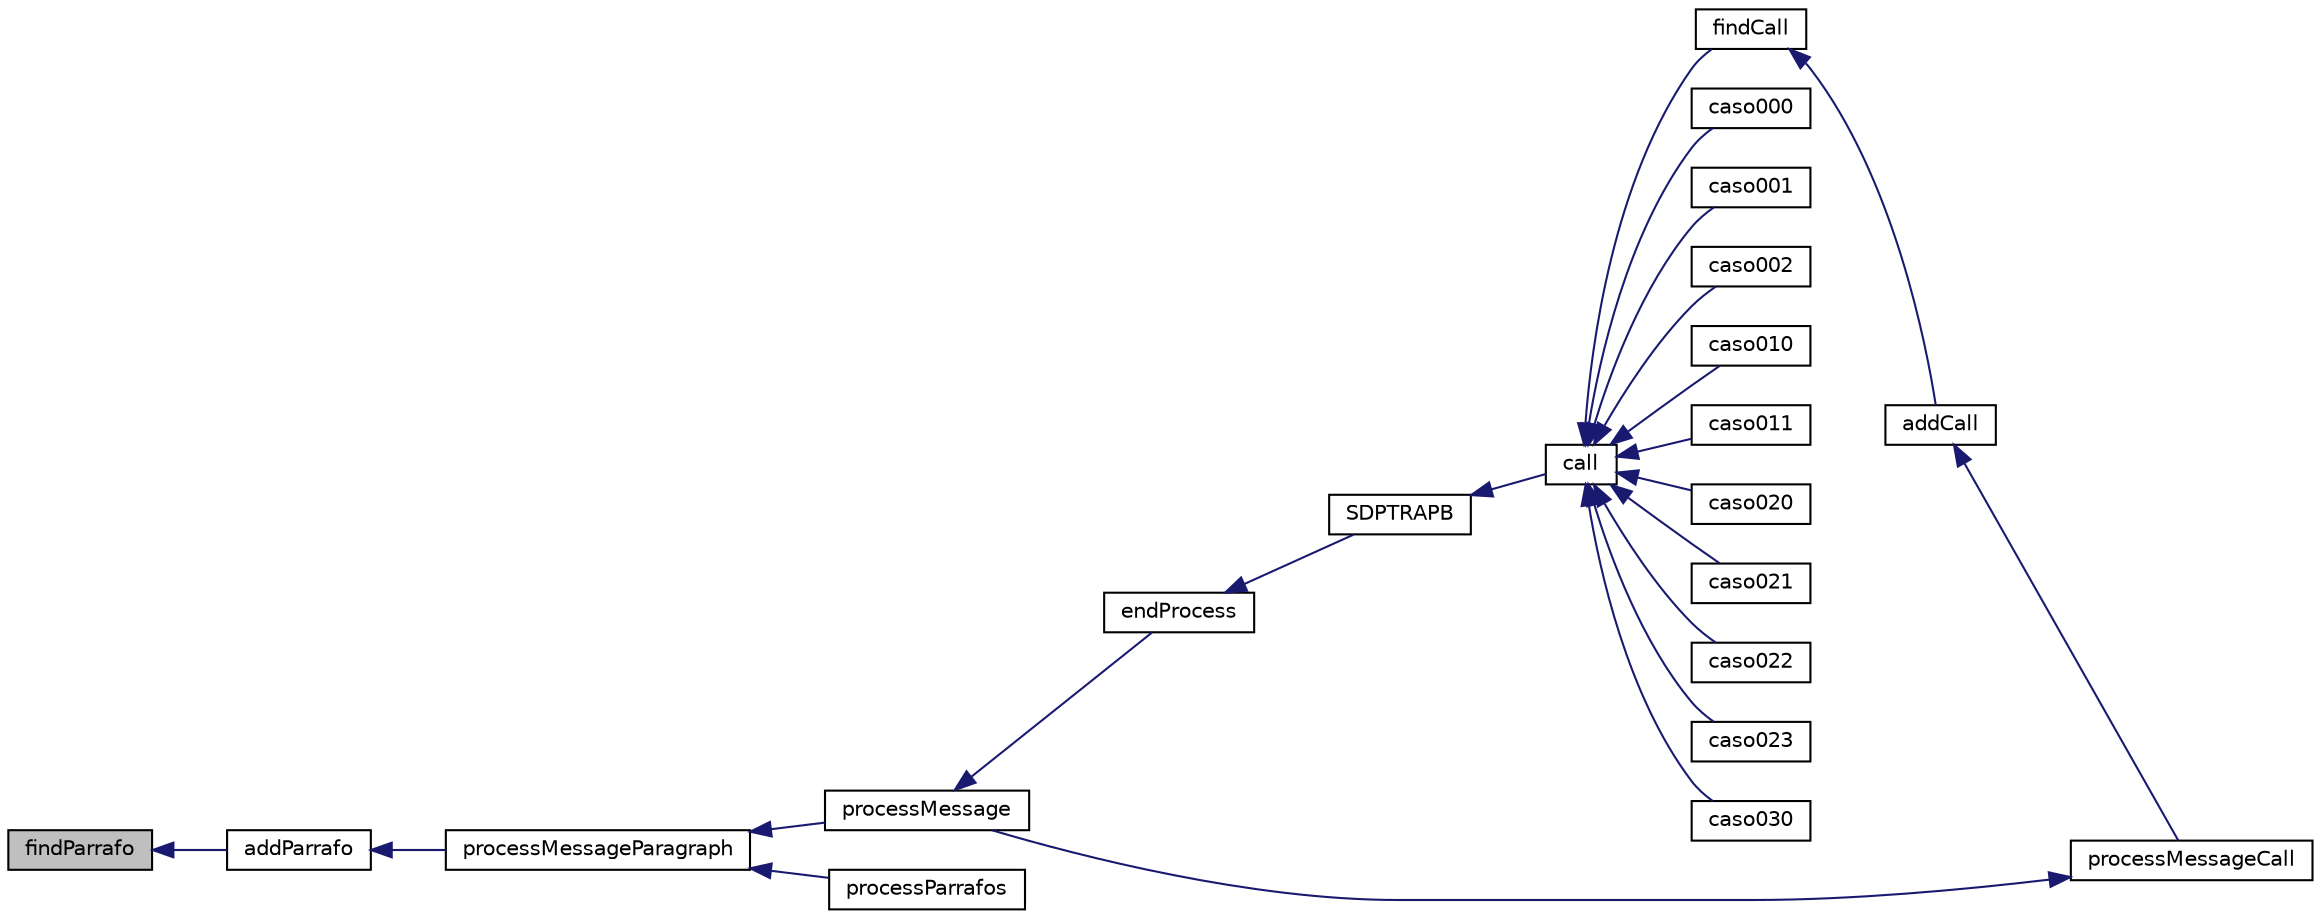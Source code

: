 digraph "findParrafo"
{
  edge [fontname="Helvetica",fontsize="10",labelfontname="Helvetica",labelfontsize="10"];
  node [fontname="Helvetica",fontsize="10",shape=record];
  rankdir="LR";
  Node1 [label="findParrafo",height=0.2,width=0.4,color="black", fillcolor="grey75", style="filled", fontcolor="black"];
  Node1 -> Node2 [dir="back",color="midnightblue",fontsize="10",style="solid"];
  Node2 [label="addParrafo",height=0.2,width=0.4,color="black", fillcolor="white", style="filled",URL="$modulos_8c.html#a30a68f431bcf69251c926de4907ae96d"];
  Node2 -> Node3 [dir="back",color="midnightblue",fontsize="10",style="solid"];
  Node3 [label="processMessageParagraph",height=0.2,width=0.4,color="black", fillcolor="white", style="filled",URL="$messages_8c.html#a01dcea3425d9a1ac856ca40e46c11e06"];
  Node3 -> Node4 [dir="back",color="midnightblue",fontsize="10",style="solid"];
  Node4 [label="processMessage",height=0.2,width=0.4,color="black", fillcolor="white", style="filled",URL="$messages_8c.html#ad9a5bcb8859dbde9b0a6029b344b68cd"];
  Node4 -> Node5 [dir="back",color="midnightblue",fontsize="10",style="solid"];
  Node5 [label="endProcess",height=0.2,width=0.4,color="black", fillcolor="white", style="filled",URL="$_s_d_p_t_r_a_p_b_8c.html#aa42745580a553732a3f221db4d209801"];
  Node5 -> Node6 [dir="back",color="midnightblue",fontsize="10",style="solid"];
  Node6 [label="SDPTRAPB",height=0.2,width=0.4,color="black", fillcolor="white", style="filled",URL="$_s_d_p_t_r_a_p_b_8c.html#ae94cd489111188c3ccda942c856494f2"];
  Node6 -> Node7 [dir="back",color="midnightblue",fontsize="10",style="solid"];
  Node7 [label="call",height=0.2,width=0.4,color="black", fillcolor="white", style="filled",URL="$tst_functions_8c.html#ad404106300a4eba7630fc7a2b62dbd2e"];
  Node7 -> Node8 [dir="back",color="midnightblue",fontsize="10",style="solid"];
  Node8 [label="findCall",height=0.2,width=0.4,color="black", fillcolor="white", style="filled",URL="$modulos_8c.html#af7747e73680c46384ec80d5969c9b9d1"];
  Node8 -> Node9 [dir="back",color="midnightblue",fontsize="10",style="solid"];
  Node9 [label="addCall",height=0.2,width=0.4,color="black", fillcolor="white", style="filled",URL="$modulos_8c.html#a99eadd22b499b79658bd8b0ae82dd7bc"];
  Node9 -> Node10 [dir="back",color="midnightblue",fontsize="10",style="solid"];
  Node10 [label="processMessageCall",height=0.2,width=0.4,color="black", fillcolor="white", style="filled",URL="$messages_8c.html#a5c4b5bc4bbd5b78371891b44033225b2"];
  Node10 -> Node4 [dir="back",color="midnightblue",fontsize="10",style="solid"];
  Node7 -> Node11 [dir="back",color="midnightblue",fontsize="10",style="solid"];
  Node11 [label="caso000",height=0.2,width=0.4,color="black", fillcolor="white", style="filled",URL="$tst_s_d_p_t_r_a_p_b_8c.html#a381922e0850fcf295cfa6ca4dad8e285"];
  Node7 -> Node12 [dir="back",color="midnightblue",fontsize="10",style="solid"];
  Node12 [label="caso001",height=0.2,width=0.4,color="black", fillcolor="white", style="filled",URL="$tst_s_d_p_t_r_a_p_b_8c.html#a530596048334769452fab0e8f132bd44"];
  Node7 -> Node13 [dir="back",color="midnightblue",fontsize="10",style="solid"];
  Node13 [label="caso002",height=0.2,width=0.4,color="black", fillcolor="white", style="filled",URL="$tst_s_d_p_t_r_a_p_b_8c.html#a6e2f28ac6331108f847b605da8ef7351"];
  Node7 -> Node14 [dir="back",color="midnightblue",fontsize="10",style="solid"];
  Node14 [label="caso010",height=0.2,width=0.4,color="black", fillcolor="white", style="filled",URL="$tst_s_d_p_t_r_a_p_b_8c.html#a74626e82b5be595c8e6853ddc0e436a0"];
  Node7 -> Node15 [dir="back",color="midnightblue",fontsize="10",style="solid"];
  Node15 [label="caso011",height=0.2,width=0.4,color="black", fillcolor="white", style="filled",URL="$tst_s_d_p_t_r_a_p_b_8c.html#ad315708b0cab72bf623f95a02cbf75eb"];
  Node7 -> Node16 [dir="back",color="midnightblue",fontsize="10",style="solid"];
  Node16 [label="caso020",height=0.2,width=0.4,color="black", fillcolor="white", style="filled",URL="$tst_s_d_p_t_r_a_p_b_8c.html#a0c86ec40714c6787c5cd5a514c7e2718"];
  Node7 -> Node17 [dir="back",color="midnightblue",fontsize="10",style="solid"];
  Node17 [label="caso021",height=0.2,width=0.4,color="black", fillcolor="white", style="filled",URL="$tst_s_d_p_t_r_a_p_b_8c.html#af57a1d8f4e576fac7358ea0215f335dd"];
  Node7 -> Node18 [dir="back",color="midnightblue",fontsize="10",style="solid"];
  Node18 [label="caso022",height=0.2,width=0.4,color="black", fillcolor="white", style="filled",URL="$tst_s_d_p_t_r_a_p_b_8c.html#a86e1803103de1b087599a1de20fa7618"];
  Node7 -> Node19 [dir="back",color="midnightblue",fontsize="10",style="solid"];
  Node19 [label="caso023",height=0.2,width=0.4,color="black", fillcolor="white", style="filled",URL="$tst_s_d_p_t_r_a_p_b_8c.html#a612b8af967a54e1d0b570a87d5638071"];
  Node7 -> Node20 [dir="back",color="midnightblue",fontsize="10",style="solid"];
  Node20 [label="caso030",height=0.2,width=0.4,color="black", fillcolor="white", style="filled",URL="$tst_s_d_p_t_r_a_p_b_8c.html#a3105d5232d7968ec5f04e434bc9dcac5"];
  Node3 -> Node21 [dir="back",color="midnightblue",fontsize="10",style="solid"];
  Node21 [label="processParrafos",height=0.2,width=0.4,color="black", fillcolor="white", style="filled",URL="$messages_8c.html#a8ad4fbfaa11c353451aa4b4694e993e4"];
}
